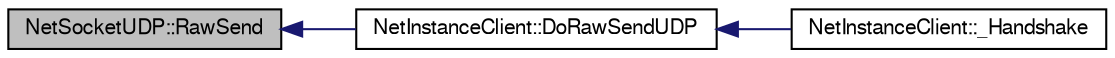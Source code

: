 digraph G
{
  edge [fontname="FreeSans",fontsize="10",labelfontname="FreeSans",labelfontsize="10"];
  node [fontname="FreeSans",fontsize="10",shape=record];
  rankdir=LR;
  Node1 [label="NetSocketUDP::RawSend",height=0.2,width=0.4,color="black", fillcolor="grey75", style="filled" fontcolor="black"];
  Node1 -> Node2 [dir=back,color="midnightblue",fontsize="10",style="solid"];
  Node2 [label="NetInstanceClient::DoRawSendUDP",height=0.2,width=0.4,color="black", fillcolor="white", style="filled",URL="$class_net_instance_client.html#a44604d72abe620f617bf26c7fe497e70"];
  Node2 -> Node3 [dir=back,color="midnightblue",fontsize="10",style="solid"];
  Node3 [label="NetInstanceClient::_Handshake",height=0.2,width=0.4,color="black", fillcolor="white", style="filled",URL="$class_net_instance_client.html#a6e22c2ad45d20637c96205472b36fbd7"];
}
